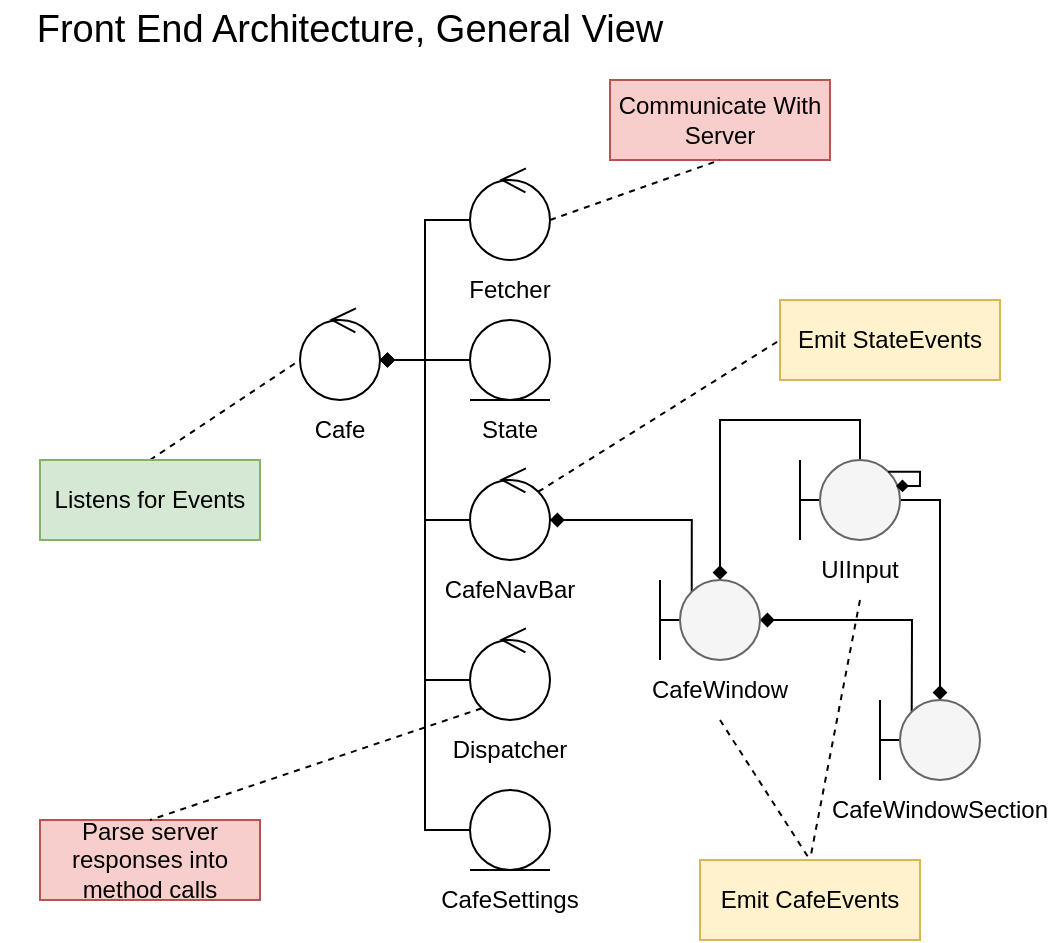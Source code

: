 <mxfile version="20.6.0" type="device"><diagram id="ZLYdICBDas6isylnknGC" name="Page-1"><mxGraphModel dx="230" dy="229" grid="1" gridSize="10" guides="1" tooltips="1" connect="1" arrows="1" fold="1" page="1" pageScale="1" pageWidth="850" pageHeight="1100" math="0" shadow="0"><root><mxCell id="0"/><mxCell id="1" parent="0"/><mxCell id="HYBgNQTE3bM4PDLIilh7-19" value="" style="group" parent="1" vertex="1" connectable="0"><mxGeometry x="140" y="170" width="60" height="70" as="geometry"/></mxCell><mxCell id="HYBgNQTE3bM4PDLIilh7-15" value="" style="group" parent="HYBgNQTE3bM4PDLIilh7-19" vertex="1" connectable="0"><mxGeometry x="10" width="40" height="40" as="geometry"/></mxCell><mxCell id="HYBgNQTE3bM4PDLIilh7-16" value="" style="ellipse;whiteSpace=wrap;html=1;aspect=fixed;" parent="HYBgNQTE3bM4PDLIilh7-15" vertex="1"><mxGeometry width="40" height="40" as="geometry"/></mxCell><mxCell id="HYBgNQTE3bM4PDLIilh7-17" value="" style="endArrow=open;html=1;rounded=0;entryX=0.368;entryY=-0.003;entryDx=0;entryDy=0;entryPerimeter=0;startSize=13;endSize=11;endFill=0;" parent="HYBgNQTE3bM4PDLIilh7-15" target="HYBgNQTE3bM4PDLIilh7-16" edge="1"><mxGeometry width="50" height="50" relative="1" as="geometry"><mxPoint x="20" as="sourcePoint"/><mxPoint x="80" y="-30" as="targetPoint"/></mxGeometry></mxCell><mxCell id="HYBgNQTE3bM4PDLIilh7-18" value="Cafe" style="text;html=1;strokeColor=none;fillColor=none;align=center;verticalAlign=middle;whiteSpace=wrap;rounded=0;" parent="HYBgNQTE3bM4PDLIilh7-19" vertex="1"><mxGeometry y="40" width="60" height="30" as="geometry"/></mxCell><mxCell id="HYBgNQTE3bM4PDLIilh7-63" value="" style="group" parent="1" vertex="1" connectable="0"><mxGeometry x="225" y="330" width="60" height="70" as="geometry"/></mxCell><mxCell id="HYBgNQTE3bM4PDLIilh7-38" value="" style="group" parent="HYBgNQTE3bM4PDLIilh7-63" vertex="1" connectable="0"><mxGeometry x="10" width="40" height="40" as="geometry"/></mxCell><mxCell id="HYBgNQTE3bM4PDLIilh7-39" value="" style="ellipse;whiteSpace=wrap;html=1;aspect=fixed;" parent="HYBgNQTE3bM4PDLIilh7-38" vertex="1"><mxGeometry width="40" height="40" as="geometry"/></mxCell><mxCell id="HYBgNQTE3bM4PDLIilh7-40" value="" style="endArrow=open;html=1;rounded=0;entryX=0.368;entryY=-0.003;entryDx=0;entryDy=0;entryPerimeter=0;startSize=13;endSize=11;endFill=0;" parent="HYBgNQTE3bM4PDLIilh7-38" target="HYBgNQTE3bM4PDLIilh7-39" edge="1"><mxGeometry width="50" height="50" relative="1" as="geometry"><mxPoint x="20" as="sourcePoint"/><mxPoint x="80" y="-30" as="targetPoint"/></mxGeometry></mxCell><mxCell id="HYBgNQTE3bM4PDLIilh7-41" value="Dispatcher" style="text;html=1;strokeColor=none;fillColor=none;align=center;verticalAlign=middle;whiteSpace=wrap;rounded=0;" parent="HYBgNQTE3bM4PDLIilh7-63" vertex="1"><mxGeometry y="40" width="60" height="30" as="geometry"/></mxCell><mxCell id="HYBgNQTE3bM4PDLIilh7-64" value="" style="group" parent="1" vertex="1" connectable="0"><mxGeometry x="225" y="250" width="60" height="70" as="geometry"/></mxCell><mxCell id="HYBgNQTE3bM4PDLIilh7-30" value="" style="group" parent="HYBgNQTE3bM4PDLIilh7-64" vertex="1" connectable="0"><mxGeometry x="10" width="40" height="40" as="geometry"/></mxCell><mxCell id="HYBgNQTE3bM4PDLIilh7-31" value="" style="ellipse;whiteSpace=wrap;html=1;aspect=fixed;" parent="HYBgNQTE3bM4PDLIilh7-30" vertex="1"><mxGeometry width="40" height="40" as="geometry"/></mxCell><mxCell id="HYBgNQTE3bM4PDLIilh7-32" value="" style="endArrow=open;html=1;rounded=0;entryX=0.368;entryY=-0.003;entryDx=0;entryDy=0;entryPerimeter=0;startSize=13;endSize=11;endFill=0;" parent="HYBgNQTE3bM4PDLIilh7-30" target="HYBgNQTE3bM4PDLIilh7-31" edge="1"><mxGeometry width="50" height="50" relative="1" as="geometry"><mxPoint x="20" as="sourcePoint"/><mxPoint x="80" y="-30" as="targetPoint"/></mxGeometry></mxCell><mxCell id="HYBgNQTE3bM4PDLIilh7-33" value="CafeNavBar" style="text;html=1;strokeColor=none;fillColor=none;align=center;verticalAlign=middle;whiteSpace=wrap;rounded=0;" parent="HYBgNQTE3bM4PDLIilh7-64" vertex="1"><mxGeometry y="40" width="60" height="30" as="geometry"/></mxCell><mxCell id="HYBgNQTE3bM4PDLIilh7-65" value="" style="group" parent="1" vertex="1" connectable="0"><mxGeometry x="225" y="170" width="60" height="70" as="geometry"/></mxCell><mxCell id="HYBgNQTE3bM4PDLIilh7-25" value="State" style="text;html=1;strokeColor=none;fillColor=none;align=center;verticalAlign=middle;whiteSpace=wrap;rounded=0;" parent="HYBgNQTE3bM4PDLIilh7-65" vertex="1"><mxGeometry y="40" width="60" height="30" as="geometry"/></mxCell><mxCell id="HYBgNQTE3bM4PDLIilh7-26" value="" style="group" parent="HYBgNQTE3bM4PDLIilh7-65" vertex="1" connectable="0"><mxGeometry x="10" width="40" height="40" as="geometry"/></mxCell><mxCell id="HYBgNQTE3bM4PDLIilh7-27" value="" style="ellipse;whiteSpace=wrap;html=1;aspect=fixed;" parent="HYBgNQTE3bM4PDLIilh7-26" vertex="1"><mxGeometry width="40" height="40" as="geometry"/></mxCell><mxCell id="HYBgNQTE3bM4PDLIilh7-28" value="" style="endArrow=none;html=1;rounded=0;" parent="HYBgNQTE3bM4PDLIilh7-26" edge="1"><mxGeometry width="50" height="50" relative="1" as="geometry"><mxPoint y="40" as="sourcePoint"/><mxPoint x="40" y="40" as="targetPoint"/></mxGeometry></mxCell><mxCell id="HYBgNQTE3bM4PDLIilh7-67" value="" style="group" parent="1" vertex="1" connectable="0"><mxGeometry x="225" y="100" width="60" height="70" as="geometry"/></mxCell><mxCell id="HYBgNQTE3bM4PDLIilh7-24" value="Fetcher" style="text;html=1;strokeColor=none;fillColor=none;align=center;verticalAlign=middle;whiteSpace=wrap;rounded=0;" parent="HYBgNQTE3bM4PDLIilh7-67" vertex="1"><mxGeometry y="40" width="60" height="30" as="geometry"/></mxCell><mxCell id="HYBgNQTE3bM4PDLIilh7-66" value="" style="group" parent="HYBgNQTE3bM4PDLIilh7-67" vertex="1" connectable="0"><mxGeometry x="10" width="40" height="40" as="geometry"/></mxCell><mxCell id="HYBgNQTE3bM4PDLIilh7-22" value="" style="ellipse;whiteSpace=wrap;html=1;aspect=fixed;" parent="HYBgNQTE3bM4PDLIilh7-66" vertex="1"><mxGeometry width="40" height="40" as="geometry"/></mxCell><mxCell id="HYBgNQTE3bM4PDLIilh7-23" value="" style="endArrow=open;html=1;rounded=0;entryX=0.368;entryY=-0.003;entryDx=0;entryDy=0;entryPerimeter=0;startSize=13;endSize=11;endFill=0;" parent="HYBgNQTE3bM4PDLIilh7-66" target="HYBgNQTE3bM4PDLIilh7-22" edge="1"><mxGeometry width="50" height="50" relative="1" as="geometry"><mxPoint x="20" as="sourcePoint"/><mxPoint x="80" y="-30" as="targetPoint"/></mxGeometry></mxCell><mxCell id="HYBgNQTE3bM4PDLIilh7-68" value="" style="group" parent="1" vertex="1" connectable="0"><mxGeometry x="225" y="405" width="60" height="70" as="geometry"/></mxCell><mxCell id="HYBgNQTE3bM4PDLIilh7-34" value="CafeSettings" style="text;html=1;strokeColor=none;fillColor=none;align=center;verticalAlign=middle;whiteSpace=wrap;rounded=0;" parent="HYBgNQTE3bM4PDLIilh7-68" vertex="1"><mxGeometry y="40" width="60" height="30" as="geometry"/></mxCell><mxCell id="HYBgNQTE3bM4PDLIilh7-35" value="" style="group" parent="HYBgNQTE3bM4PDLIilh7-68" vertex="1" connectable="0"><mxGeometry x="10" width="40" height="40" as="geometry"/></mxCell><mxCell id="HYBgNQTE3bM4PDLIilh7-36" value="" style="ellipse;whiteSpace=wrap;html=1;aspect=fixed;" parent="HYBgNQTE3bM4PDLIilh7-35" vertex="1"><mxGeometry width="40" height="40" as="geometry"/></mxCell><mxCell id="HYBgNQTE3bM4PDLIilh7-37" value="" style="endArrow=none;html=1;rounded=0;" parent="HYBgNQTE3bM4PDLIilh7-35" edge="1"><mxGeometry width="50" height="50" relative="1" as="geometry"><mxPoint y="40" as="sourcePoint"/><mxPoint x="40" y="40" as="targetPoint"/></mxGeometry></mxCell><mxCell id="HYBgNQTE3bM4PDLIilh7-80" style="edgeStyle=elbowEdgeStyle;rounded=0;orthogonalLoop=1;jettySize=auto;html=1;exitX=0;exitY=0.5;exitDx=0;exitDy=0;entryX=1;entryY=0.5;entryDx=0;entryDy=0;endArrow=diamond;endFill=1;startSize=13;endSize=5;" parent="1" source="HYBgNQTE3bM4PDLIilh7-22" target="HYBgNQTE3bM4PDLIilh7-16" edge="1"><mxGeometry relative="1" as="geometry"/></mxCell><mxCell id="HYBgNQTE3bM4PDLIilh7-81" style="edgeStyle=elbowEdgeStyle;rounded=0;orthogonalLoop=1;jettySize=auto;html=1;exitX=0;exitY=0.5;exitDx=0;exitDy=0;entryX=1;entryY=0.5;entryDx=0;entryDy=0;endArrow=diamond;endFill=1;startSize=13;endSize=5;" parent="1" source="HYBgNQTE3bM4PDLIilh7-27" target="HYBgNQTE3bM4PDLIilh7-16" edge="1"><mxGeometry relative="1" as="geometry"/></mxCell><mxCell id="HYBgNQTE3bM4PDLIilh7-82" style="edgeStyle=elbowEdgeStyle;rounded=0;orthogonalLoop=1;jettySize=auto;html=1;exitX=0;exitY=0.5;exitDx=0;exitDy=0;entryX=1;entryY=0.5;entryDx=0;entryDy=0;endArrow=diamond;endFill=1;startSize=13;endSize=5;" parent="1" source="HYBgNQTE3bM4PDLIilh7-31" target="HYBgNQTE3bM4PDLIilh7-16" edge="1"><mxGeometry relative="1" as="geometry"/></mxCell><mxCell id="HYBgNQTE3bM4PDLIilh7-83" style="edgeStyle=elbowEdgeStyle;rounded=0;orthogonalLoop=1;jettySize=auto;html=1;exitX=0;exitY=0.5;exitDx=0;exitDy=0;entryX=1;entryY=0.5;entryDx=0;entryDy=0;endArrow=diamond;endFill=1;startSize=13;endSize=5;" parent="1" source="HYBgNQTE3bM4PDLIilh7-39" target="HYBgNQTE3bM4PDLIilh7-16" edge="1"><mxGeometry relative="1" as="geometry"/></mxCell><mxCell id="HYBgNQTE3bM4PDLIilh7-84" style="edgeStyle=elbowEdgeStyle;rounded=0;orthogonalLoop=1;jettySize=auto;html=1;exitX=0;exitY=0.5;exitDx=0;exitDy=0;endArrow=diamond;endFill=1;startSize=13;endSize=5;" parent="1" source="HYBgNQTE3bM4PDLIilh7-36" edge="1"><mxGeometry relative="1" as="geometry"><mxPoint x="190" y="190" as="targetPoint"/></mxGeometry></mxCell><mxCell id="HYBgNQTE3bM4PDLIilh7-85" style="edgeStyle=orthogonalEdgeStyle;rounded=0;orthogonalLoop=1;jettySize=auto;html=1;exitX=1;exitY=0.5;exitDx=0;exitDy=0;entryX=0.5;entryY=0;entryDx=0;entryDy=0;endArrow=diamond;endFill=1;startSize=13;endSize=5;elbow=vertical;" parent="1" source="HYBgNQTE3bM4PDLIilh7-56" target="HYBgNQTE3bM4PDLIilh7-50" edge="1"><mxGeometry relative="1" as="geometry"/></mxCell><mxCell id="HYBgNQTE3bM4PDLIilh7-86" style="edgeStyle=orthogonalEdgeStyle;rounded=0;orthogonalLoop=1;jettySize=auto;html=1;exitX=0.5;exitY=0;exitDx=0;exitDy=0;entryX=0.5;entryY=0;entryDx=0;entryDy=0;endArrow=diamond;endFill=1;startSize=13;endSize=5;elbow=vertical;" parent="1" source="HYBgNQTE3bM4PDLIilh7-56" target="HYBgNQTE3bM4PDLIilh7-44" edge="1"><mxGeometry relative="1" as="geometry"/></mxCell><mxCell id="HYBgNQTE3bM4PDLIilh7-88" style="edgeStyle=elbowEdgeStyle;rounded=0;orthogonalLoop=1;jettySize=auto;html=1;exitX=0;exitY=0;exitDx=0;exitDy=0;entryX=1;entryY=0.5;entryDx=0;entryDy=0;endArrow=diamond;endFill=1;startSize=13;endSize=5;" parent="1" source="HYBgNQTE3bM4PDLIilh7-50" target="HYBgNQTE3bM4PDLIilh7-44" edge="1"><mxGeometry relative="1" as="geometry"><Array as="points"><mxPoint x="456" y="340"/></Array></mxGeometry></mxCell><mxCell id="HYBgNQTE3bM4PDLIilh7-89" style="edgeStyle=orthogonalEdgeStyle;rounded=0;orthogonalLoop=1;jettySize=auto;html=1;exitX=0;exitY=0;exitDx=0;exitDy=0;entryX=1;entryY=0.5;entryDx=0;entryDy=0;endArrow=diamond;endFill=1;startSize=13;endSize=5;elbow=vertical;" parent="1" source="HYBgNQTE3bM4PDLIilh7-44" target="HYBgNQTE3bM4PDLIilh7-31" edge="1"><mxGeometry relative="1" as="geometry"><Array as="points"><mxPoint x="346" y="270"/></Array></mxGeometry></mxCell><mxCell id="HYBgNQTE3bM4PDLIilh7-95" style="edgeStyle=none;rounded=0;orthogonalLoop=1;jettySize=auto;html=1;exitX=0.5;exitY=1;exitDx=0;exitDy=0;entryX=0.5;entryY=0;entryDx=0;entryDy=0;dashed=1;strokeColor=#000000;endArrow=none;endFill=0;startSize=13;endSize=5;" parent="1" source="HYBgNQTE3bM4PDLIilh7-59" target="HYBgNQTE3bM4PDLIilh7-90" edge="1"><mxGeometry relative="1" as="geometry"/></mxCell><mxCell id="HYBgNQTE3bM4PDLIilh7-59" value="UIInput" style="text;html=1;strokeColor=none;fillColor=none;align=center;verticalAlign=middle;whiteSpace=wrap;rounded=0;" parent="1" vertex="1"><mxGeometry x="400" y="280" width="60" height="30" as="geometry"/></mxCell><mxCell id="HYBgNQTE3bM4PDLIilh7-57" value="" style="endArrow=none;html=1;rounded=0;startSize=13;endSize=11;exitX=0;exitY=0.5;exitDx=0;exitDy=0;" parent="1" source="HYBgNQTE3bM4PDLIilh7-56" edge="1"><mxGeometry width="50" height="50" relative="1" as="geometry"><mxPoint x="420" y="260" as="sourcePoint"/><mxPoint x="400" y="260" as="targetPoint"/></mxGeometry></mxCell><mxCell id="HYBgNQTE3bM4PDLIilh7-58" value="" style="endArrow=none;html=1;rounded=0;startSize=13;endSize=11;" parent="1" edge="1"><mxGeometry width="50" height="50" relative="1" as="geometry"><mxPoint x="400" y="280" as="sourcePoint"/><mxPoint x="400" y="240" as="targetPoint"/></mxGeometry></mxCell><mxCell id="HYBgNQTE3bM4PDLIilh7-56" value="" style="ellipse;whiteSpace=wrap;html=1;aspect=fixed;fillColor=#f5f5f5;fontColor=#333333;strokeColor=#666666;" parent="1" vertex="1"><mxGeometry x="410" y="240" width="40" height="40" as="geometry"/></mxCell><mxCell id="HYBgNQTE3bM4PDLIilh7-53" value="CafeWindowSection" style="text;html=1;strokeColor=none;fillColor=none;align=center;verticalAlign=middle;whiteSpace=wrap;rounded=0;" parent="1" vertex="1"><mxGeometry x="440" y="400" width="60" height="30" as="geometry"/></mxCell><mxCell id="HYBgNQTE3bM4PDLIilh7-51" value="" style="endArrow=none;html=1;rounded=0;startSize=13;endSize=11;exitX=0;exitY=0.5;exitDx=0;exitDy=0;" parent="1" source="HYBgNQTE3bM4PDLIilh7-50" edge="1"><mxGeometry width="50" height="50" relative="1" as="geometry"><mxPoint x="460" y="380" as="sourcePoint"/><mxPoint x="440" y="380" as="targetPoint"/></mxGeometry></mxCell><mxCell id="HYBgNQTE3bM4PDLIilh7-52" value="" style="endArrow=none;html=1;rounded=0;startSize=13;endSize=11;" parent="1" edge="1"><mxGeometry width="50" height="50" relative="1" as="geometry"><mxPoint x="440" y="400" as="sourcePoint"/><mxPoint x="440" y="360" as="targetPoint"/></mxGeometry></mxCell><mxCell id="HYBgNQTE3bM4PDLIilh7-50" value="" style="ellipse;whiteSpace=wrap;html=1;aspect=fixed;fillColor=#f5f5f5;fontColor=#333333;strokeColor=#666666;" parent="1" vertex="1"><mxGeometry x="450" y="360" width="40" height="40" as="geometry"/></mxCell><mxCell id="HYBgNQTE3bM4PDLIilh7-93" style="edgeStyle=none;rounded=0;orthogonalLoop=1;jettySize=auto;html=1;exitX=0.5;exitY=1;exitDx=0;exitDy=0;entryX=0.5;entryY=0;entryDx=0;entryDy=0;dashed=1;strokeColor=#000000;endArrow=none;endFill=0;startSize=13;endSize=5;" parent="1" source="HYBgNQTE3bM4PDLIilh7-47" target="HYBgNQTE3bM4PDLIilh7-90" edge="1"><mxGeometry relative="1" as="geometry"/></mxCell><mxCell id="HYBgNQTE3bM4PDLIilh7-47" value="CafeWindow" style="text;html=1;strokeColor=none;fillColor=none;align=center;verticalAlign=middle;whiteSpace=wrap;rounded=0;" parent="1" vertex="1"><mxGeometry x="330" y="340" width="60" height="30" as="geometry"/></mxCell><mxCell id="HYBgNQTE3bM4PDLIilh7-45" value="" style="endArrow=none;html=1;rounded=0;startSize=13;endSize=11;exitX=0;exitY=0.5;exitDx=0;exitDy=0;" parent="1" source="HYBgNQTE3bM4PDLIilh7-44" edge="1"><mxGeometry width="50" height="50" relative="1" as="geometry"><mxPoint x="350" y="320" as="sourcePoint"/><mxPoint x="330" y="320" as="targetPoint"/></mxGeometry></mxCell><mxCell id="HYBgNQTE3bM4PDLIilh7-46" value="" style="endArrow=none;html=1;rounded=0;startSize=13;endSize=11;" parent="1" edge="1"><mxGeometry width="50" height="50" relative="1" as="geometry"><mxPoint x="330" y="340" as="sourcePoint"/><mxPoint x="330" y="300" as="targetPoint"/></mxGeometry></mxCell><mxCell id="HYBgNQTE3bM4PDLIilh7-44" value="" style="ellipse;whiteSpace=wrap;html=1;aspect=fixed;fillColor=#f5f5f5;fontColor=#333333;strokeColor=#666666;" parent="1" vertex="1"><mxGeometry x="340" y="300" width="40" height="40" as="geometry"/></mxCell><mxCell id="HYBgNQTE3bM4PDLIilh7-90" value="Emit CafeEvents" style="rounded=0;whiteSpace=wrap;html=1;fillColor=#fff2cc;strokeColor=#d6b656;" parent="1" vertex="1"><mxGeometry x="350" y="440" width="110" height="40" as="geometry"/></mxCell><mxCell id="HYBgNQTE3bM4PDLIilh7-97" value="Emit StateEvents" style="rounded=0;whiteSpace=wrap;html=1;fillColor=#fff2cc;strokeColor=#d6b656;" parent="1" vertex="1"><mxGeometry x="390" y="160" width="110" height="40" as="geometry"/></mxCell><mxCell id="HYBgNQTE3bM4PDLIilh7-98" style="edgeStyle=none;rounded=0;orthogonalLoop=1;jettySize=auto;html=1;exitX=1;exitY=0;exitDx=0;exitDy=0;entryX=0;entryY=0.5;entryDx=0;entryDy=0;dashed=1;strokeColor=#000000;endArrow=none;endFill=0;startSize=13;endSize=5;" parent="1" source="HYBgNQTE3bM4PDLIilh7-31" target="HYBgNQTE3bM4PDLIilh7-97" edge="1"><mxGeometry relative="1" as="geometry"/></mxCell><mxCell id="HYBgNQTE3bM4PDLIilh7-100" style="edgeStyle=none;rounded=0;orthogonalLoop=1;jettySize=auto;html=1;exitX=0.5;exitY=0;exitDx=0;exitDy=0;entryX=0;entryY=0.5;entryDx=0;entryDy=0;dashed=1;strokeColor=#000000;endArrow=none;endFill=0;startSize=13;endSize=5;" parent="1" source="HYBgNQTE3bM4PDLIilh7-99" target="HYBgNQTE3bM4PDLIilh7-16" edge="1"><mxGeometry relative="1" as="geometry"/></mxCell><mxCell id="HYBgNQTE3bM4PDLIilh7-99" value="Listens for Events" style="rounded=0;whiteSpace=wrap;html=1;fillColor=#d5e8d4;strokeColor=#82b366;" parent="1" vertex="1"><mxGeometry x="20" y="240" width="110" height="40" as="geometry"/></mxCell><mxCell id="HYBgNQTE3bM4PDLIilh7-101" style="edgeStyle=none;rounded=0;orthogonalLoop=1;jettySize=auto;html=1;exitX=0.5;exitY=1;exitDx=0;exitDy=0;dashed=1;strokeColor=#000000;endArrow=none;endFill=0;startSize=13;endSize=5;" parent="1" source="HYBgNQTE3bM4PDLIilh7-99" target="HYBgNQTE3bM4PDLIilh7-99" edge="1"><mxGeometry relative="1" as="geometry"/></mxCell><mxCell id="HYBgNQTE3bM4PDLIilh7-102" value="Communicate With Server" style="rounded=0;whiteSpace=wrap;html=1;fillColor=#f8cecc;strokeColor=#b85450;" parent="1" vertex="1"><mxGeometry x="305" y="50" width="110" height="40" as="geometry"/></mxCell><mxCell id="HYBgNQTE3bM4PDLIilh7-103" style="edgeStyle=none;rounded=0;orthogonalLoop=1;jettySize=auto;html=1;exitX=1;exitY=0.5;exitDx=0;exitDy=0;entryX=0.5;entryY=1;entryDx=0;entryDy=0;dashed=1;strokeColor=#000000;endArrow=none;endFill=0;startSize=13;endSize=5;" parent="1" source="HYBgNQTE3bM4PDLIilh7-22" target="HYBgNQTE3bM4PDLIilh7-102" edge="1"><mxGeometry relative="1" as="geometry"/></mxCell><mxCell id="HYBgNQTE3bM4PDLIilh7-104" value="Parse server responses into method calls" style="rounded=0;whiteSpace=wrap;html=1;fillColor=#f8cecc;strokeColor=#b85450;" parent="1" vertex="1"><mxGeometry x="20" y="420" width="110" height="40" as="geometry"/></mxCell><mxCell id="HYBgNQTE3bM4PDLIilh7-105" style="edgeStyle=none;rounded=0;orthogonalLoop=1;jettySize=auto;html=1;exitX=0;exitY=1;exitDx=0;exitDy=0;entryX=0.5;entryY=0;entryDx=0;entryDy=0;dashed=1;strokeColor=#000000;endArrow=none;endFill=0;startSize=13;endSize=5;" parent="1" source="HYBgNQTE3bM4PDLIilh7-39" target="HYBgNQTE3bM4PDLIilh7-104" edge="1"><mxGeometry relative="1" as="geometry"/></mxCell><mxCell id="HYBgNQTE3bM4PDLIilh7-106" value="&lt;font style=&quot;font-size: 19px;&quot;&gt;Front End Architecture, General View&lt;/font&gt;" style="text;html=1;strokeColor=none;fillColor=none;align=center;verticalAlign=middle;whiteSpace=wrap;rounded=0;" parent="1" vertex="1"><mxGeometry y="10" width="350" height="30" as="geometry"/></mxCell><mxCell id="xOfZ8N5fLjY4Otz5EfF3-1" style="edgeStyle=elbowEdgeStyle;rounded=0;orthogonalLoop=1;jettySize=auto;html=1;exitX=1;exitY=0;exitDx=0;exitDy=0;endArrow=diamond;endFill=1;strokeWidth=1;endSize=4;elbow=vertical;entryX=0.951;entryY=0.324;entryDx=0;entryDy=0;entryPerimeter=0;" edge="1" parent="1" source="HYBgNQTE3bM4PDLIilh7-56" target="HYBgNQTE3bM4PDLIilh7-56"><mxGeometry relative="1" as="geometry"><mxPoint x="460" y="240" as="targetPoint"/><Array as="points"><mxPoint x="460" y="210"/><mxPoint x="460" y="210"/></Array></mxGeometry></mxCell></root></mxGraphModel></diagram></mxfile>